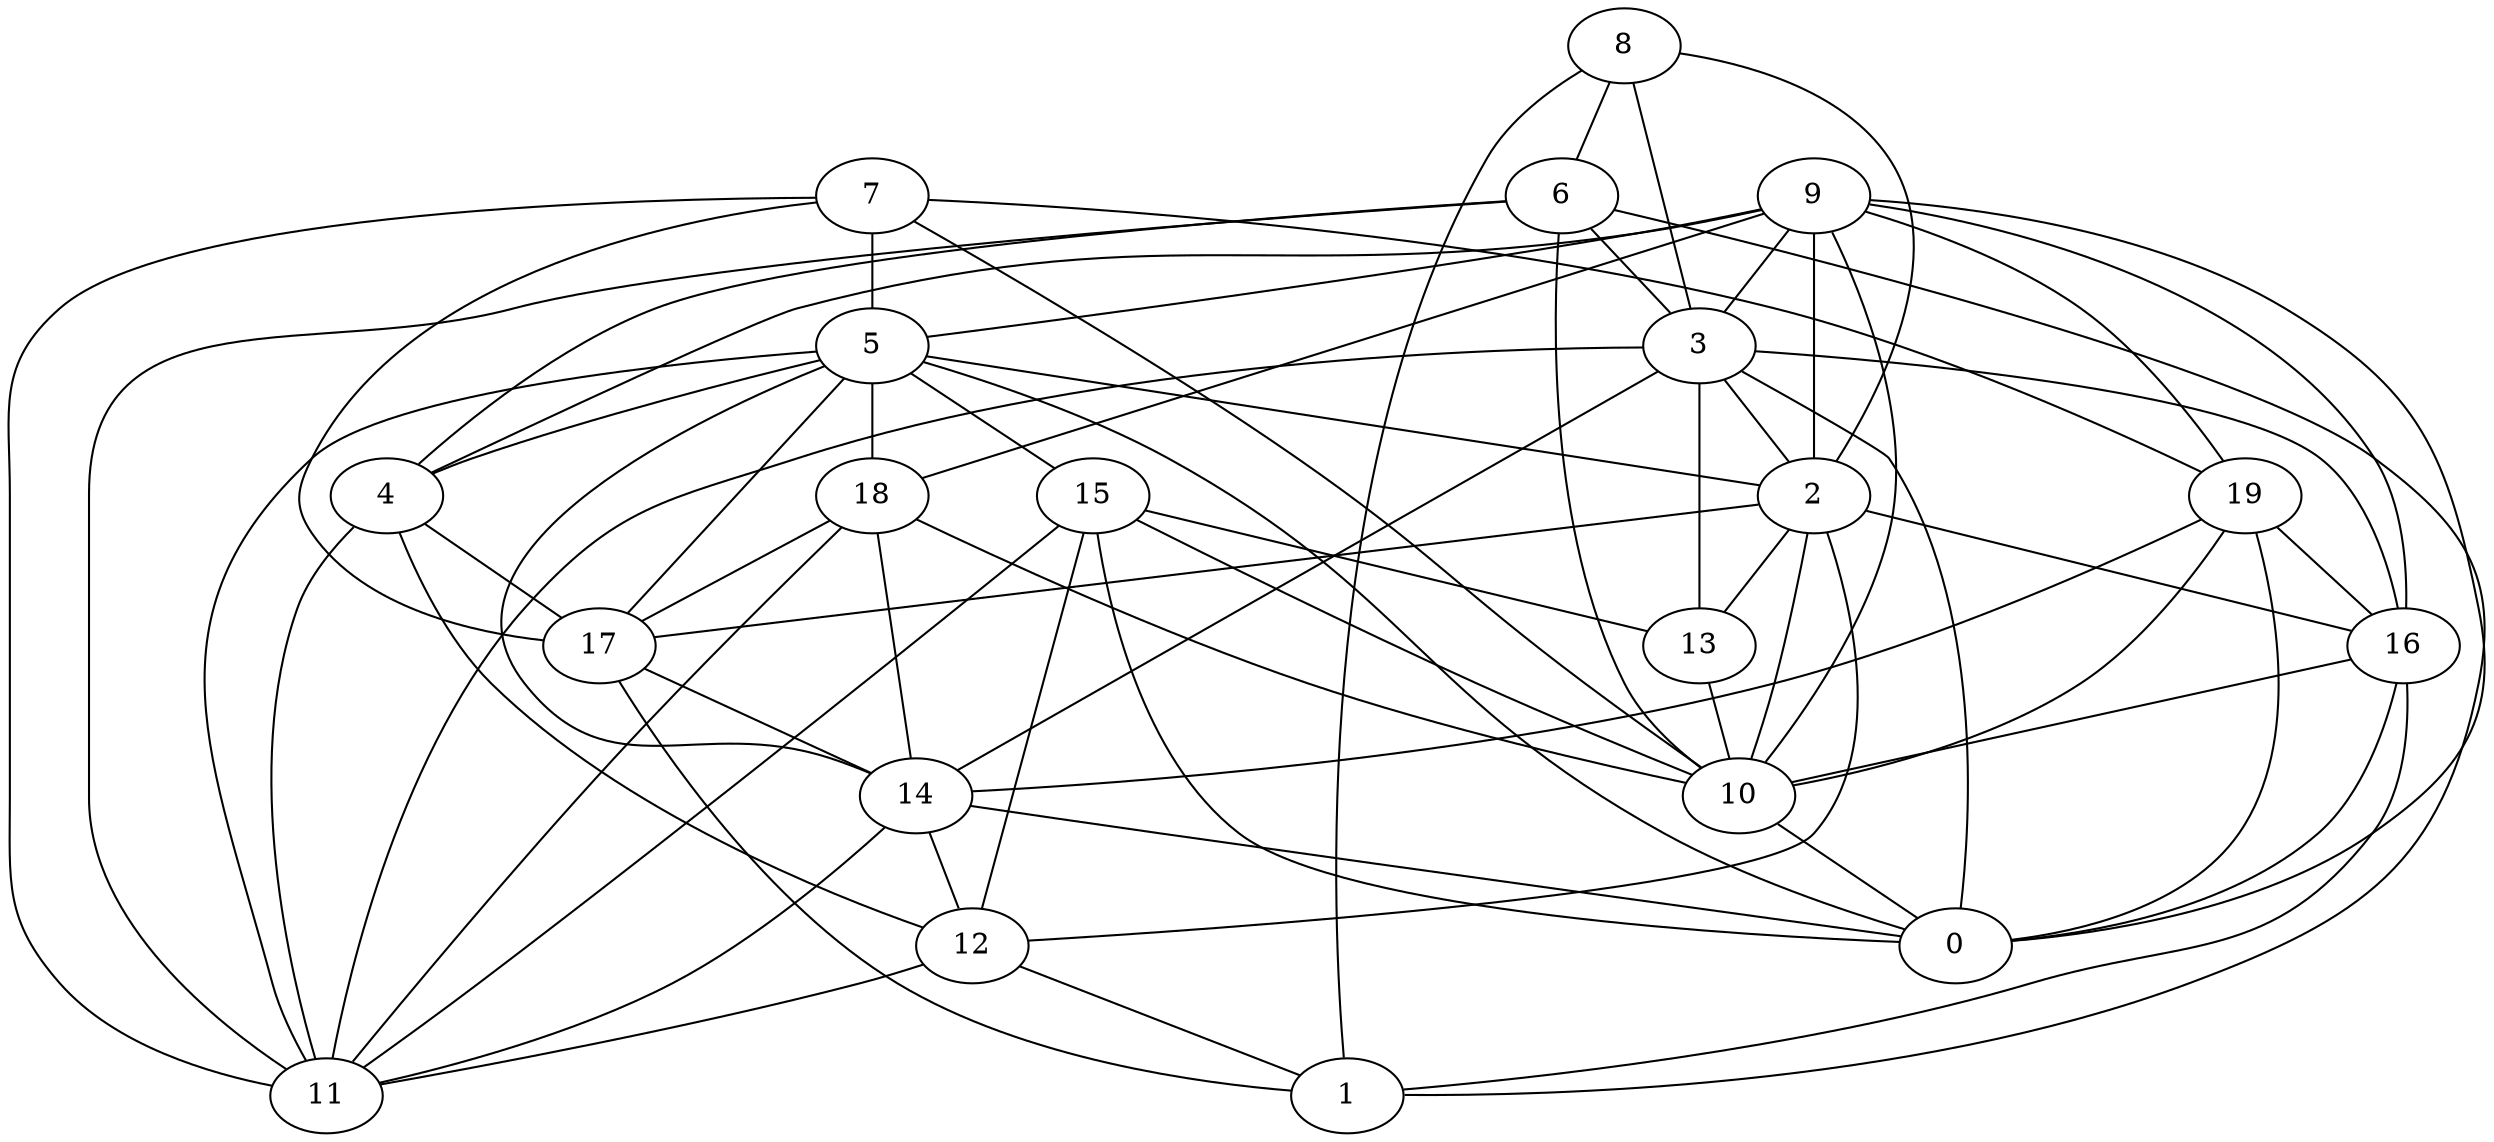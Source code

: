 digraph GG_graph {

subgraph G_graph {
edge [color = black]
"7" -> "10" [dir = none]
"7" -> "5" [dir = none]
"7" -> "11" [dir = none]
"7" -> "17" [dir = none]
"17" -> "1" [dir = none]
"17" -> "14" [dir = none]
"2" -> "12" [dir = none]
"2" -> "16" [dir = none]
"2" -> "10" [dir = none]
"2" -> "17" [dir = none]
"8" -> "2" [dir = none]
"8" -> "1" [dir = none]
"8" -> "3" [dir = none]
"12" -> "1" [dir = none]
"12" -> "11" [dir = none]
"14" -> "0" [dir = none]
"14" -> "12" [dir = none]
"14" -> "11" [dir = none]
"16" -> "0" [dir = none]
"3" -> "0" [dir = none]
"3" -> "2" [dir = none]
"3" -> "13" [dir = none]
"3" -> "11" [dir = none]
"3" -> "14" [dir = none]
"3" -> "16" [dir = none]
"5" -> "17" [dir = none]
"5" -> "11" [dir = none]
"5" -> "0" [dir = none]
"5" -> "15" [dir = none]
"5" -> "18" [dir = none]
"5" -> "4" [dir = none]
"18" -> "14" [dir = none]
"18" -> "10" [dir = none]
"18" -> "11" [dir = none]
"18" -> "17" [dir = none]
"9" -> "19" [dir = none]
"9" -> "2" [dir = none]
"9" -> "16" [dir = none]
"9" -> "10" [dir = none]
"9" -> "4" [dir = none]
"9" -> "5" [dir = none]
"9" -> "18" [dir = none]
"19" -> "16" [dir = none]
"19" -> "14" [dir = none]
"6" -> "4" [dir = none]
"6" -> "11" [dir = none]
"6" -> "10" [dir = none]
"6" -> "3" [dir = none]
"6" -> "1" [dir = none]
"13" -> "10" [dir = none]
"15" -> "13" [dir = none]
"15" -> "12" [dir = none]
"15" -> "11" [dir = none]
"15" -> "0" [dir = none]
"15" -> "10" [dir = none]
"4" -> "11" [dir = none]
"4" -> "17" [dir = none]
"9" -> "3" [dir = none]
"7" -> "19" [dir = none]
"19" -> "10" [dir = none]
"10" -> "0" [dir = none]
"4" -> "12" [dir = none]
"8" -> "6" [dir = none]
"9" -> "0" [dir = none]
"16" -> "10" [dir = none]
"2" -> "13" [dir = none]
"5" -> "2" [dir = none]
"16" -> "1" [dir = none]
"19" -> "0" [dir = none]
"5" -> "14" [dir = none]
}

}
